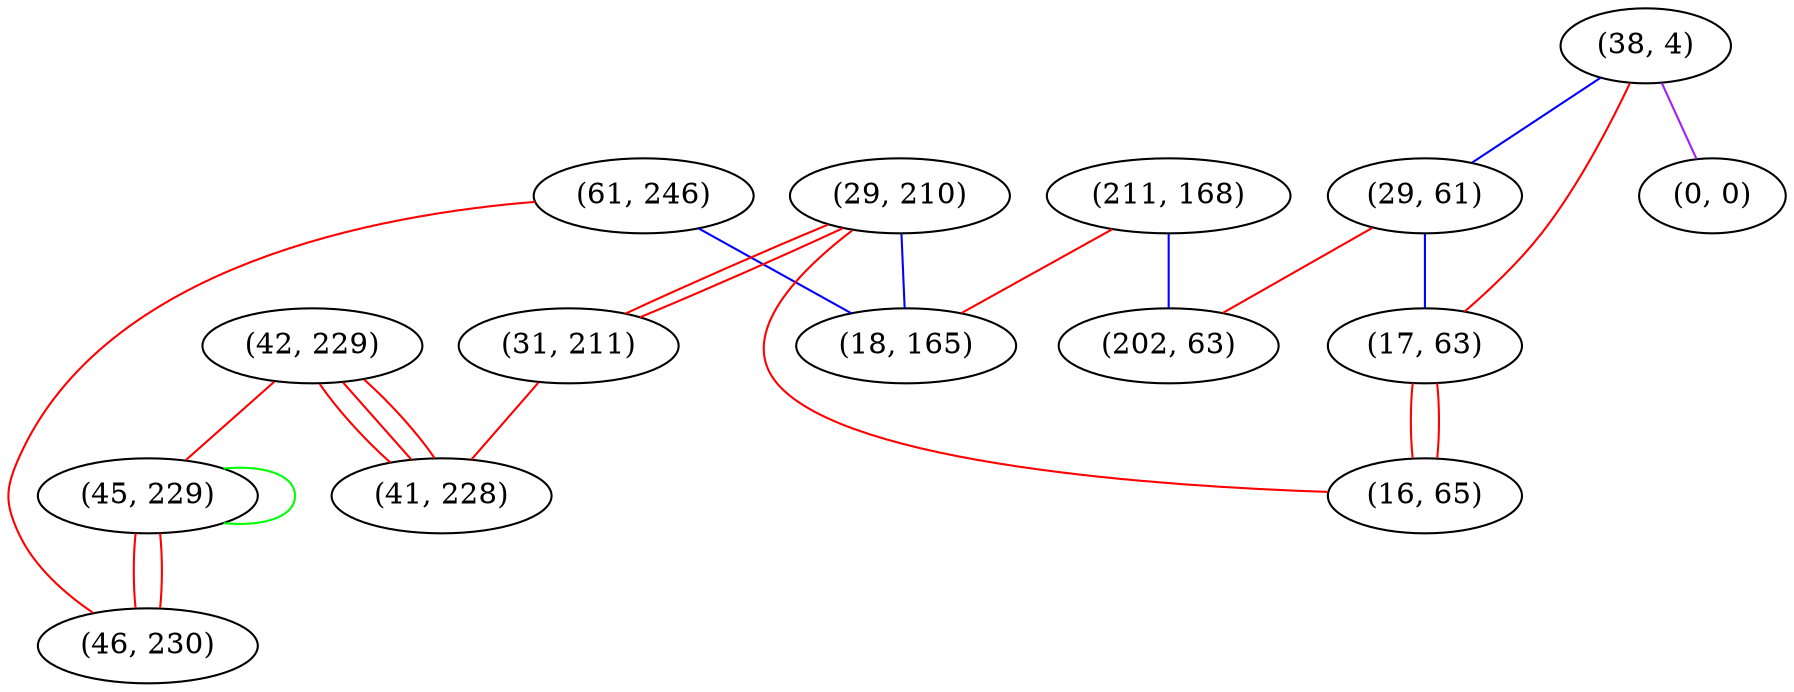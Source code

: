 graph "" {
"(211, 168)";
"(38, 4)";
"(42, 229)";
"(61, 246)";
"(29, 210)";
"(29, 61)";
"(31, 211)";
"(18, 165)";
"(202, 63)";
"(45, 229)";
"(17, 63)";
"(16, 65)";
"(0, 0)";
"(41, 228)";
"(46, 230)";
"(211, 168)" -- "(202, 63)"  [color=blue, key=0, weight=3];
"(211, 168)" -- "(18, 165)"  [color=red, key=0, weight=1];
"(38, 4)" -- "(0, 0)"  [color=purple, key=0, weight=4];
"(38, 4)" -- "(29, 61)"  [color=blue, key=0, weight=3];
"(38, 4)" -- "(17, 63)"  [color=red, key=0, weight=1];
"(42, 229)" -- "(45, 229)"  [color=red, key=0, weight=1];
"(42, 229)" -- "(41, 228)"  [color=red, key=0, weight=1];
"(42, 229)" -- "(41, 228)"  [color=red, key=1, weight=1];
"(42, 229)" -- "(41, 228)"  [color=red, key=2, weight=1];
"(61, 246)" -- "(18, 165)"  [color=blue, key=0, weight=3];
"(61, 246)" -- "(46, 230)"  [color=red, key=0, weight=1];
"(29, 210)" -- "(16, 65)"  [color=red, key=0, weight=1];
"(29, 210)" -- "(31, 211)"  [color=red, key=0, weight=1];
"(29, 210)" -- "(31, 211)"  [color=red, key=1, weight=1];
"(29, 210)" -- "(18, 165)"  [color=blue, key=0, weight=3];
"(29, 61)" -- "(202, 63)"  [color=red, key=0, weight=1];
"(29, 61)" -- "(17, 63)"  [color=blue, key=0, weight=3];
"(31, 211)" -- "(41, 228)"  [color=red, key=0, weight=1];
"(45, 229)" -- "(45, 229)"  [color=green, key=0, weight=2];
"(45, 229)" -- "(46, 230)"  [color=red, key=0, weight=1];
"(45, 229)" -- "(46, 230)"  [color=red, key=1, weight=1];
"(17, 63)" -- "(16, 65)"  [color=red, key=0, weight=1];
"(17, 63)" -- "(16, 65)"  [color=red, key=1, weight=1];
}

